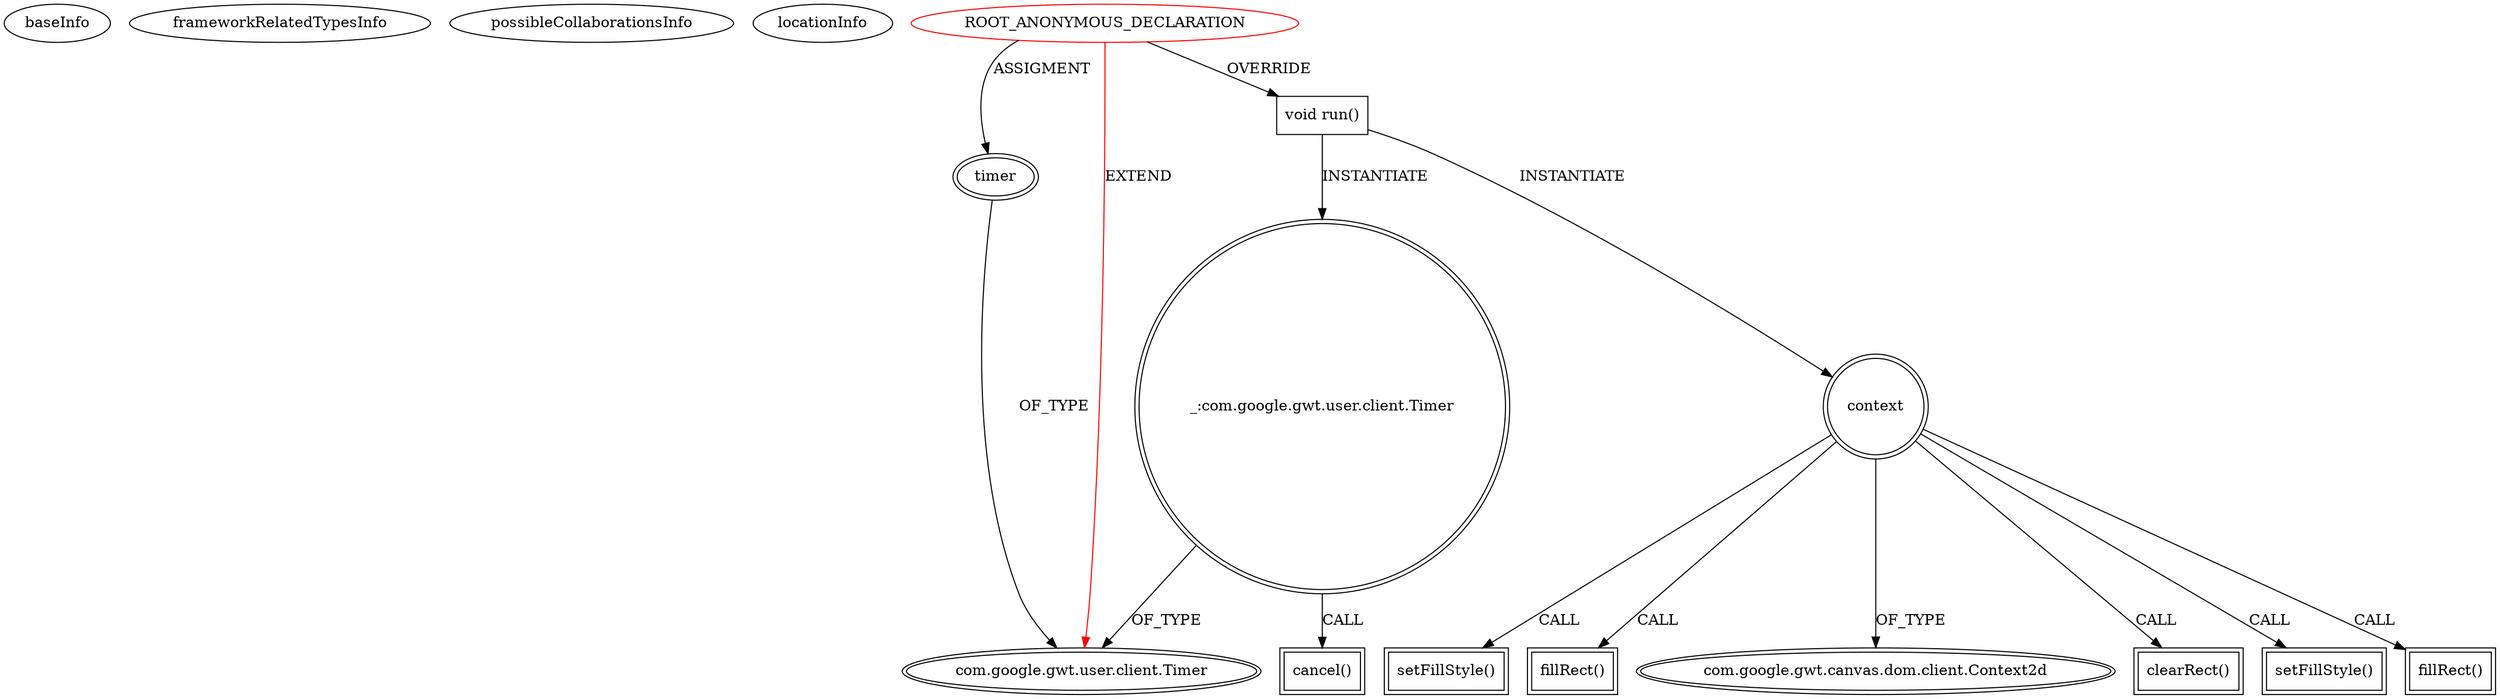 digraph {
baseInfo[graphId=4246,category="extension_graph",isAnonymous=true,possibleRelation=false]
frameworkRelatedTypesInfo[0="com.google.gwt.user.client.Timer"]
possibleCollaborationsInfo[]
locationInfo[projectName="oussamazoghlami-TetrisGwt",filePath="/oussamazoghlami-TetrisGwt/TetrisGwt-master/Tetris/src/com/sfeir/tutorials/client/views/TetrisGameWidget.java",contextSignature="void clearWidget()",graphId="4246"]
0[label="ROOT_ANONYMOUS_DECLARATION",vertexType="ROOT_ANONYMOUS_DECLARATION",isFrameworkType=false,color=red]
1[label="com.google.gwt.user.client.Timer",vertexType="FRAMEWORK_CLASS_TYPE",isFrameworkType=true,peripheries=2]
2[label="timer",vertexType="OUTSIDE_VARIABLE_EXPRESION",isFrameworkType=true,peripheries=2]
4[label="void run()",vertexType="OVERRIDING_METHOD_DECLARATION",isFrameworkType=false,shape=box]
5[label="context",vertexType="VARIABLE_EXPRESION",isFrameworkType=true,peripheries=2,shape=circle]
7[label="com.google.gwt.canvas.dom.client.Context2d",vertexType="FRAMEWORK_CLASS_TYPE",isFrameworkType=true,peripheries=2]
6[label="clearRect()",vertexType="INSIDE_CALL",isFrameworkType=true,peripheries=2,shape=box]
9[label="setFillStyle()",vertexType="INSIDE_CALL",isFrameworkType=true,peripheries=2,shape=box]
11[label="fillRect()",vertexType="INSIDE_CALL",isFrameworkType=true,peripheries=2,shape=box]
13[label="setFillStyle()",vertexType="INSIDE_CALL",isFrameworkType=true,peripheries=2,shape=box]
15[label="fillRect()",vertexType="INSIDE_CALL",isFrameworkType=true,peripheries=2,shape=box]
16[label="_:com.google.gwt.user.client.Timer",vertexType="VARIABLE_EXPRESION",isFrameworkType=true,peripheries=2,shape=circle]
17[label="cancel()",vertexType="INSIDE_CALL",isFrameworkType=true,peripheries=2,shape=box]
0->1[label="EXTEND",color=red]
0->2[label="ASSIGMENT"]
2->1[label="OF_TYPE"]
0->4[label="OVERRIDE"]
4->5[label="INSTANTIATE"]
5->7[label="OF_TYPE"]
5->6[label="CALL"]
5->9[label="CALL"]
5->11[label="CALL"]
5->13[label="CALL"]
5->15[label="CALL"]
4->16[label="INSTANTIATE"]
16->1[label="OF_TYPE"]
16->17[label="CALL"]
}

